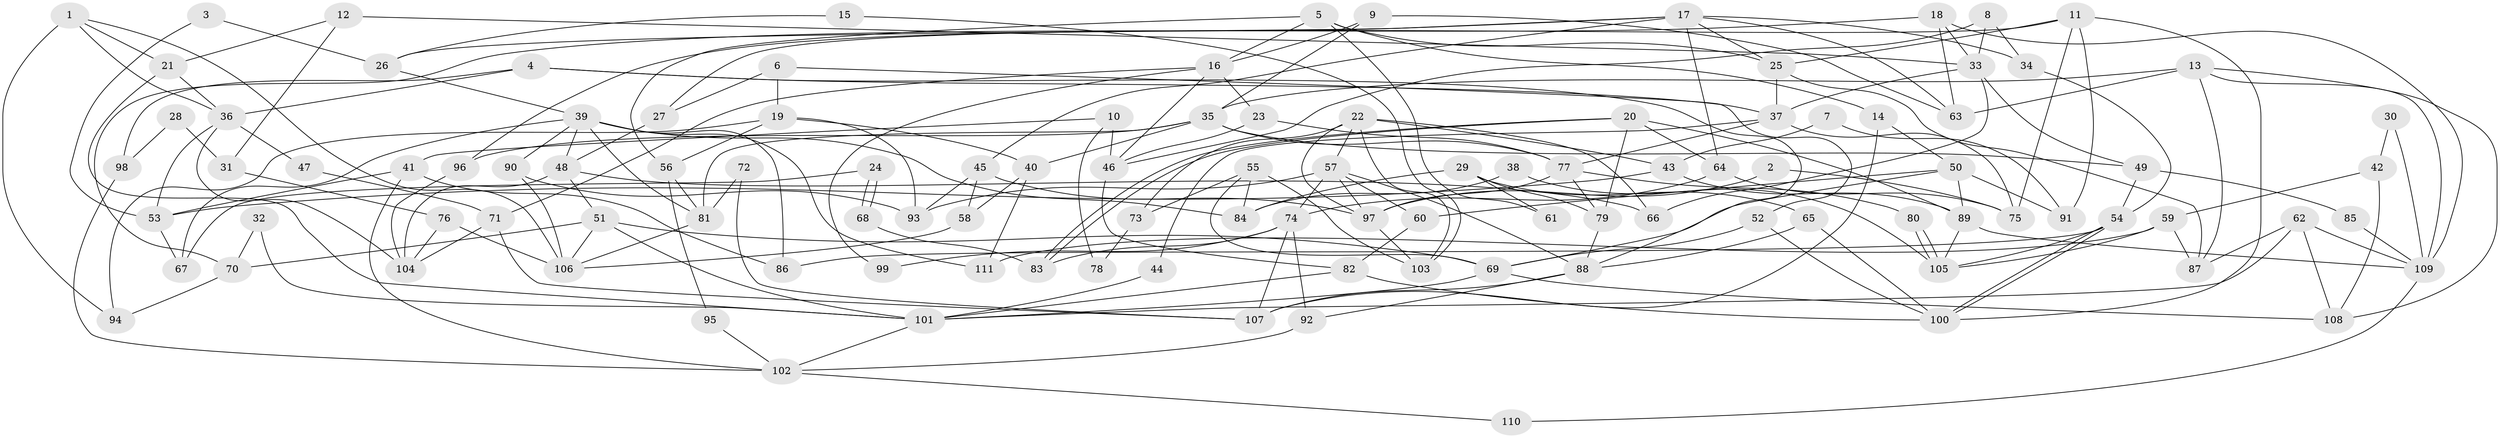 // coarse degree distribution, {2: 0.30303030303030304, 3: 0.09090909090909091, 4: 0.15151515151515152, 5: 0.15151515151515152, 15: 0.030303030303030304, 8: 0.06060606060606061, 11: 0.06060606060606061, 7: 0.06060606060606061, 6: 0.030303030303030304, 9: 0.030303030303030304, 10: 0.030303030303030304}
// Generated by graph-tools (version 1.1) at 2025/53/03/04/25 21:53:49]
// undirected, 111 vertices, 222 edges
graph export_dot {
graph [start="1"]
  node [color=gray90,style=filled];
  1;
  2;
  3;
  4;
  5;
  6;
  7;
  8;
  9;
  10;
  11;
  12;
  13;
  14;
  15;
  16;
  17;
  18;
  19;
  20;
  21;
  22;
  23;
  24;
  25;
  26;
  27;
  28;
  29;
  30;
  31;
  32;
  33;
  34;
  35;
  36;
  37;
  38;
  39;
  40;
  41;
  42;
  43;
  44;
  45;
  46;
  47;
  48;
  49;
  50;
  51;
  52;
  53;
  54;
  55;
  56;
  57;
  58;
  59;
  60;
  61;
  62;
  63;
  64;
  65;
  66;
  67;
  68;
  69;
  70;
  71;
  72;
  73;
  74;
  75;
  76;
  77;
  78;
  79;
  80;
  81;
  82;
  83;
  84;
  85;
  86;
  87;
  88;
  89;
  90;
  91;
  92;
  93;
  94;
  95;
  96;
  97;
  98;
  99;
  100;
  101;
  102;
  103;
  104;
  105;
  106;
  107;
  108;
  109;
  110;
  111;
  1 -- 21;
  1 -- 36;
  1 -- 94;
  1 -- 106;
  2 -- 97;
  2 -- 75;
  3 -- 26;
  3 -- 53;
  4 -- 88;
  4 -- 37;
  4 -- 36;
  4 -- 98;
  5 -- 14;
  5 -- 25;
  5 -- 16;
  5 -- 56;
  5 -- 61;
  6 -- 19;
  6 -- 52;
  6 -- 27;
  7 -- 91;
  7 -- 43;
  8 -- 34;
  8 -- 33;
  8 -- 46;
  9 -- 16;
  9 -- 63;
  9 -- 35;
  10 -- 41;
  10 -- 46;
  10 -- 78;
  11 -- 27;
  11 -- 100;
  11 -- 25;
  11 -- 75;
  11 -- 91;
  12 -- 21;
  12 -- 33;
  12 -- 31;
  13 -- 35;
  13 -- 87;
  13 -- 63;
  13 -- 108;
  13 -- 109;
  14 -- 50;
  14 -- 107;
  15 -- 103;
  15 -- 26;
  16 -- 46;
  16 -- 23;
  16 -- 71;
  16 -- 99;
  17 -- 63;
  17 -- 25;
  17 -- 26;
  17 -- 34;
  17 -- 45;
  17 -- 64;
  17 -- 96;
  18 -- 109;
  18 -- 33;
  18 -- 63;
  18 -- 70;
  19 -- 93;
  19 -- 40;
  19 -- 56;
  19 -- 94;
  20 -- 83;
  20 -- 83;
  20 -- 89;
  20 -- 64;
  20 -- 79;
  21 -- 36;
  21 -- 101;
  22 -- 97;
  22 -- 66;
  22 -- 43;
  22 -- 57;
  22 -- 73;
  22 -- 103;
  23 -- 77;
  23 -- 46;
  24 -- 68;
  24 -- 68;
  24 -- 67;
  25 -- 87;
  25 -- 37;
  26 -- 39;
  27 -- 48;
  28 -- 31;
  28 -- 98;
  29 -- 65;
  29 -- 79;
  29 -- 61;
  29 -- 84;
  30 -- 42;
  30 -- 109;
  31 -- 76;
  32 -- 101;
  32 -- 70;
  33 -- 49;
  33 -- 37;
  33 -- 66;
  34 -- 54;
  35 -- 81;
  35 -- 40;
  35 -- 49;
  35 -- 77;
  35 -- 96;
  36 -- 104;
  36 -- 47;
  36 -- 53;
  37 -- 75;
  37 -- 44;
  37 -- 77;
  38 -- 84;
  38 -- 105;
  39 -- 81;
  39 -- 90;
  39 -- 48;
  39 -- 67;
  39 -- 84;
  39 -- 86;
  39 -- 111;
  40 -- 58;
  40 -- 111;
  41 -- 86;
  41 -- 102;
  41 -- 53;
  42 -- 59;
  42 -- 108;
  43 -- 53;
  43 -- 89;
  44 -- 101;
  45 -- 97;
  45 -- 58;
  45 -- 93;
  46 -- 82;
  47 -- 71;
  48 -- 51;
  48 -- 66;
  48 -- 104;
  49 -- 54;
  49 -- 85;
  50 -- 60;
  50 -- 69;
  50 -- 89;
  50 -- 91;
  51 -- 70;
  51 -- 69;
  51 -- 101;
  51 -- 106;
  52 -- 100;
  52 -- 69;
  53 -- 67;
  54 -- 105;
  54 -- 100;
  54 -- 100;
  54 -- 86;
  55 -- 84;
  55 -- 103;
  55 -- 69;
  55 -- 73;
  56 -- 81;
  56 -- 95;
  57 -- 74;
  57 -- 60;
  57 -- 88;
  57 -- 93;
  57 -- 97;
  58 -- 106;
  59 -- 111;
  59 -- 105;
  59 -- 87;
  60 -- 82;
  62 -- 101;
  62 -- 109;
  62 -- 87;
  62 -- 108;
  64 -- 74;
  64 -- 75;
  65 -- 88;
  65 -- 100;
  68 -- 83;
  69 -- 108;
  69 -- 101;
  70 -- 94;
  71 -- 104;
  71 -- 107;
  72 -- 81;
  72 -- 107;
  73 -- 78;
  74 -- 107;
  74 -- 83;
  74 -- 92;
  74 -- 99;
  76 -- 104;
  76 -- 106;
  77 -- 79;
  77 -- 80;
  77 -- 97;
  79 -- 88;
  80 -- 105;
  80 -- 105;
  81 -- 106;
  82 -- 101;
  82 -- 100;
  85 -- 109;
  88 -- 92;
  88 -- 107;
  89 -- 105;
  89 -- 109;
  90 -- 106;
  90 -- 93;
  92 -- 102;
  95 -- 102;
  96 -- 104;
  97 -- 103;
  98 -- 102;
  101 -- 102;
  102 -- 110;
  109 -- 110;
}
